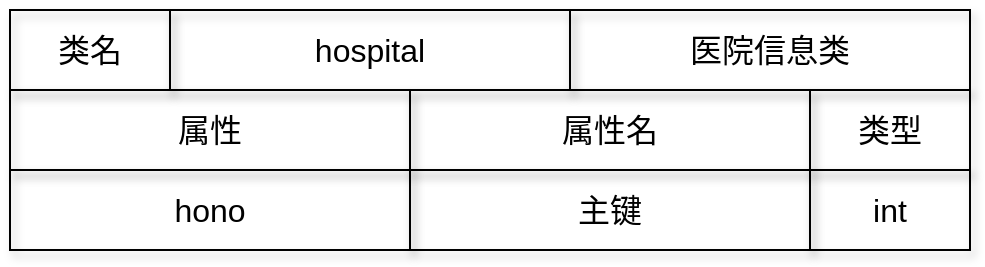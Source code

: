 <mxfile>
    <diagram id="8jwDnHj-vl6_LvJjjXVG" name="第 1 页">
        <mxGraphModel dx="930" dy="659" grid="1" gridSize="10" guides="1" tooltips="1" connect="1" arrows="1" fold="1" page="1" pageScale="1" pageWidth="827" pageHeight="1169" math="0" shadow="0">
            <root>
                <mxCell id="0"/>
                <mxCell id="1" parent="0"/>
                <mxCell id="2" value="&lt;font style=&quot;font-size: 16px;&quot;&gt;类名&lt;/font&gt;" style="rounded=0;whiteSpace=wrap;html=1;fillColor=none;shadow=1;" parent="1" vertex="1">
                    <mxGeometry x="160" y="120" width="80" height="40" as="geometry"/>
                </mxCell>
                <mxCell id="3" value="&lt;font style=&quot;font-size: 16px;&quot;&gt;hospital&lt;/font&gt;" style="rounded=0;whiteSpace=wrap;html=1;fillColor=none;shadow=1;" parent="1" vertex="1">
                    <mxGeometry x="240" y="120" width="200" height="40" as="geometry"/>
                </mxCell>
                <mxCell id="4" value="&lt;span style=&quot;font-size: 16px;&quot;&gt;医院信息类&lt;/span&gt;" style="rounded=0;whiteSpace=wrap;html=1;fillColor=none;shadow=1;" parent="1" vertex="1">
                    <mxGeometry x="440" y="120" width="200" height="40" as="geometry"/>
                </mxCell>
                <mxCell id="5" value="&lt;font style=&quot;font-size: 16px;&quot;&gt;属性&lt;/font&gt;" style="rounded=0;whiteSpace=wrap;html=1;fillColor=none;shadow=1;" parent="1" vertex="1">
                    <mxGeometry x="160" y="160" width="200" height="40" as="geometry"/>
                </mxCell>
                <mxCell id="6" value="&lt;font style=&quot;font-size: 16px;&quot;&gt;属性名&lt;/font&gt;" style="rounded=0;whiteSpace=wrap;html=1;fillColor=none;shadow=1;" parent="1" vertex="1">
                    <mxGeometry x="360" y="160" width="200" height="40" as="geometry"/>
                </mxCell>
                <mxCell id="7" value="&lt;font style=&quot;font-size: 16px;&quot;&gt;类型&lt;/font&gt;" style="rounded=0;whiteSpace=wrap;html=1;fillColor=none;shadow=1;" parent="1" vertex="1">
                    <mxGeometry x="560" y="160" width="80" height="40" as="geometry"/>
                </mxCell>
                <mxCell id="8" value="&lt;font style=&quot;font-size: 16px;&quot;&gt;hono&lt;/font&gt;" style="rounded=0;whiteSpace=wrap;html=1;fillColor=none;shadow=1;" parent="1" vertex="1">
                    <mxGeometry x="160" y="200" width="200" height="40" as="geometry"/>
                </mxCell>
                <mxCell id="9" value="&lt;span style=&quot;font-size: 16px;&quot;&gt;主键&lt;/span&gt;" style="rounded=0;whiteSpace=wrap;html=1;fillColor=none;shadow=1;" parent="1" vertex="1">
                    <mxGeometry x="360" y="200" width="200" height="40" as="geometry"/>
                </mxCell>
                <mxCell id="10" value="&lt;font style=&quot;font-size: 16px;&quot;&gt;int&lt;/font&gt;" style="rounded=0;whiteSpace=wrap;html=1;fillColor=none;shadow=1;" parent="1" vertex="1">
                    <mxGeometry x="560" y="200" width="80" height="40" as="geometry"/>
                </mxCell>
            </root>
        </mxGraphModel>
    </diagram>
</mxfile>
